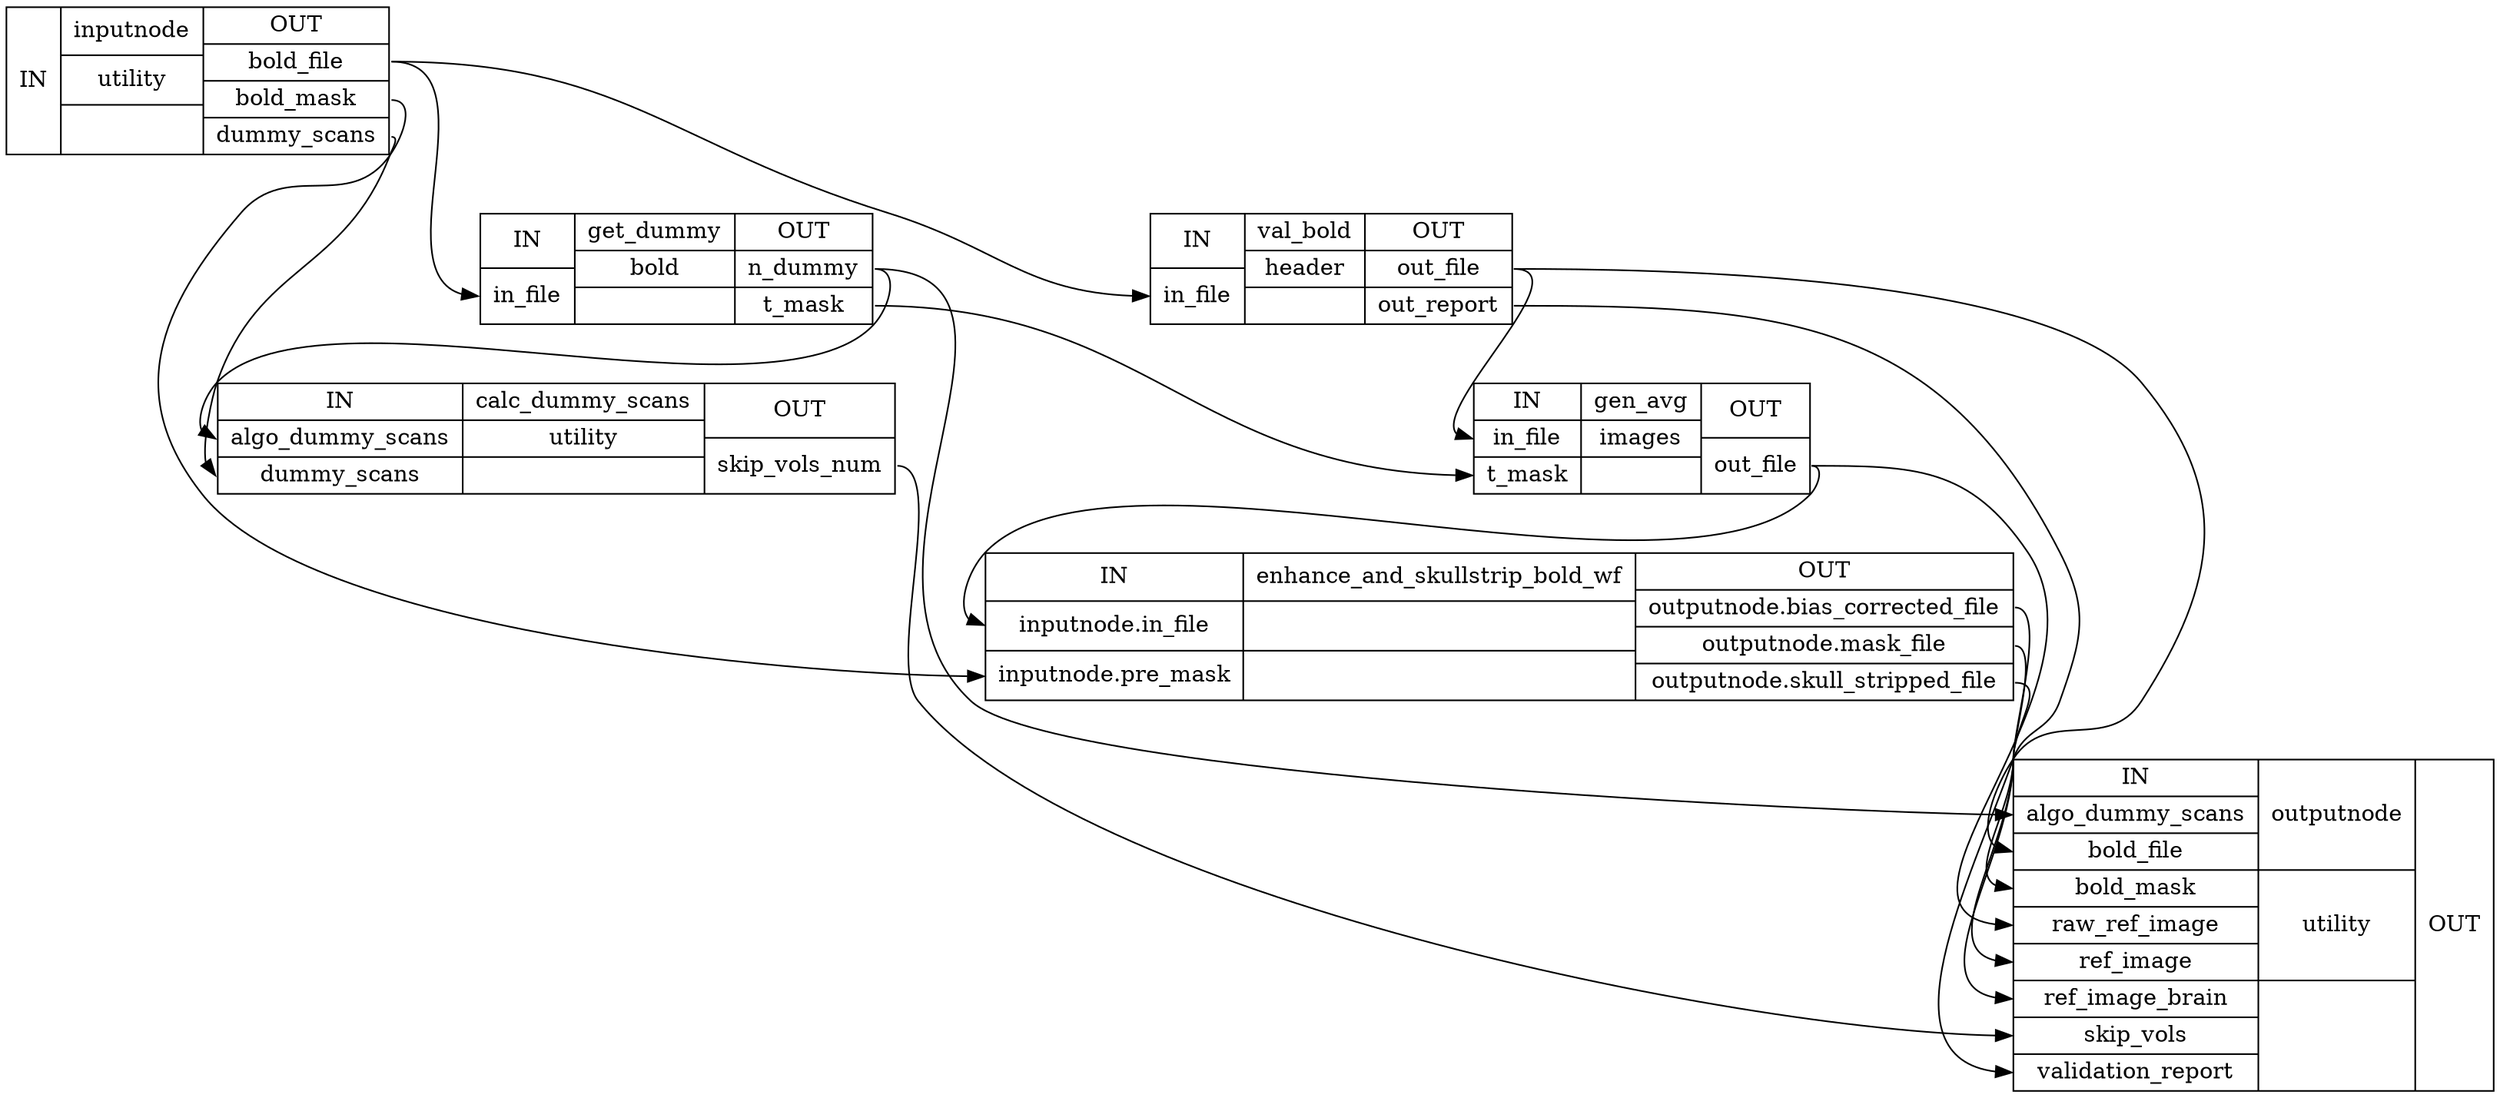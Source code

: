 digraph structs {
node [shape=record];
bold_reference_wfinputnode [label="{IN}|{ inputnode | utility |  }|{OUT|<outboldfile> bold_file|<outboldmask> bold_mask|<outdummyscans> dummy_scans}"];
bold_reference_wfval_bold [label="{IN|<ininfile> in_file}|{ val_bold | header |  }|{OUT|<outoutfile> out_file|<outoutreport> out_report}"];
bold_reference_wfget_dummy [label="{IN|<ininfile> in_file}|{ get_dummy | bold |  }|{OUT|<outndummy> n_dummy|<outtmask> t_mask}"];
bold_reference_wfcalc_dummy_scans [label="{IN|<inalgodummyscans> algo_dummy_scans|<indummyscans> dummy_scans}|{ calc_dummy_scans | utility |  }|{OUT|<outskipvolsnum> skip_vols_num}"];
bold_reference_wfgen_avg [label="{IN|<ininfile> in_file|<intmask> t_mask}|{ gen_avg | images |  }|{OUT|<outoutfile> out_file}"];
bold_reference_wfenhance_and_skullstrip_bold_wf [label="{IN|<ininputnodeinfile> inputnode.in_file|<ininputnodepremask> inputnode.pre_mask}|{ enhance_and_skullstrip_bold_wf |  |  }|{OUT|<outoutputnodebiascorrectedfile> outputnode.bias_corrected_file|<outoutputnodemaskfile> outputnode.mask_file|<outoutputnodeskullstrippedfile> outputnode.skull_stripped_file}"];
bold_reference_wfoutputnode [label="{IN|<inalgodummyscans> algo_dummy_scans|<inboldfile> bold_file|<inboldmask> bold_mask|<inrawrefimage> raw_ref_image|<inrefimage> ref_image|<inrefimagebrain> ref_image_brain|<inskipvols> skip_vols|<invalidationreport> validation_report}|{ outputnode | utility |  }|{OUT}"];
bold_reference_wfcalc_dummy_scans:outskipvolsnum:e -> bold_reference_wfoutputnode:inskipvols:w;
bold_reference_wfenhance_and_skullstrip_bold_wf:outoutputnodebiascorrectedfile:e -> bold_reference_wfoutputnode:inrefimage:w;
bold_reference_wfenhance_and_skullstrip_bold_wf:outoutputnodemaskfile:e -> bold_reference_wfoutputnode:inboldmask:w;
bold_reference_wfenhance_and_skullstrip_bold_wf:outoutputnodeskullstrippedfile:e -> bold_reference_wfoutputnode:inrefimagebrain:w;
bold_reference_wfgen_avg:outoutfile:e -> bold_reference_wfenhance_and_skullstrip_bold_wf:ininputnodeinfile:w;
bold_reference_wfgen_avg:outoutfile:e -> bold_reference_wfoutputnode:inrawrefimage:w;
bold_reference_wfget_dummy:outndummy:e -> bold_reference_wfcalc_dummy_scans:inalgodummyscans:w;
bold_reference_wfget_dummy:outndummy:e -> bold_reference_wfoutputnode:inalgodummyscans:w;
bold_reference_wfget_dummy:outtmask:e -> bold_reference_wfgen_avg:intmask:w;
bold_reference_wfinputnode:outboldfile:e -> bold_reference_wfget_dummy:ininfile:w;
bold_reference_wfinputnode:outboldfile:e -> bold_reference_wfval_bold:ininfile:w;
bold_reference_wfinputnode:outboldmask:e -> bold_reference_wfenhance_and_skullstrip_bold_wf:ininputnodepremask:w;
bold_reference_wfinputnode:outdummyscans:e -> bold_reference_wfcalc_dummy_scans:indummyscans:w;
bold_reference_wfval_bold:outoutfile:e -> bold_reference_wfgen_avg:ininfile:w;
bold_reference_wfval_bold:outoutfile:e -> bold_reference_wfoutputnode:inboldfile:w;
bold_reference_wfval_bold:outoutreport:e -> bold_reference_wfoutputnode:invalidationreport:w;
}